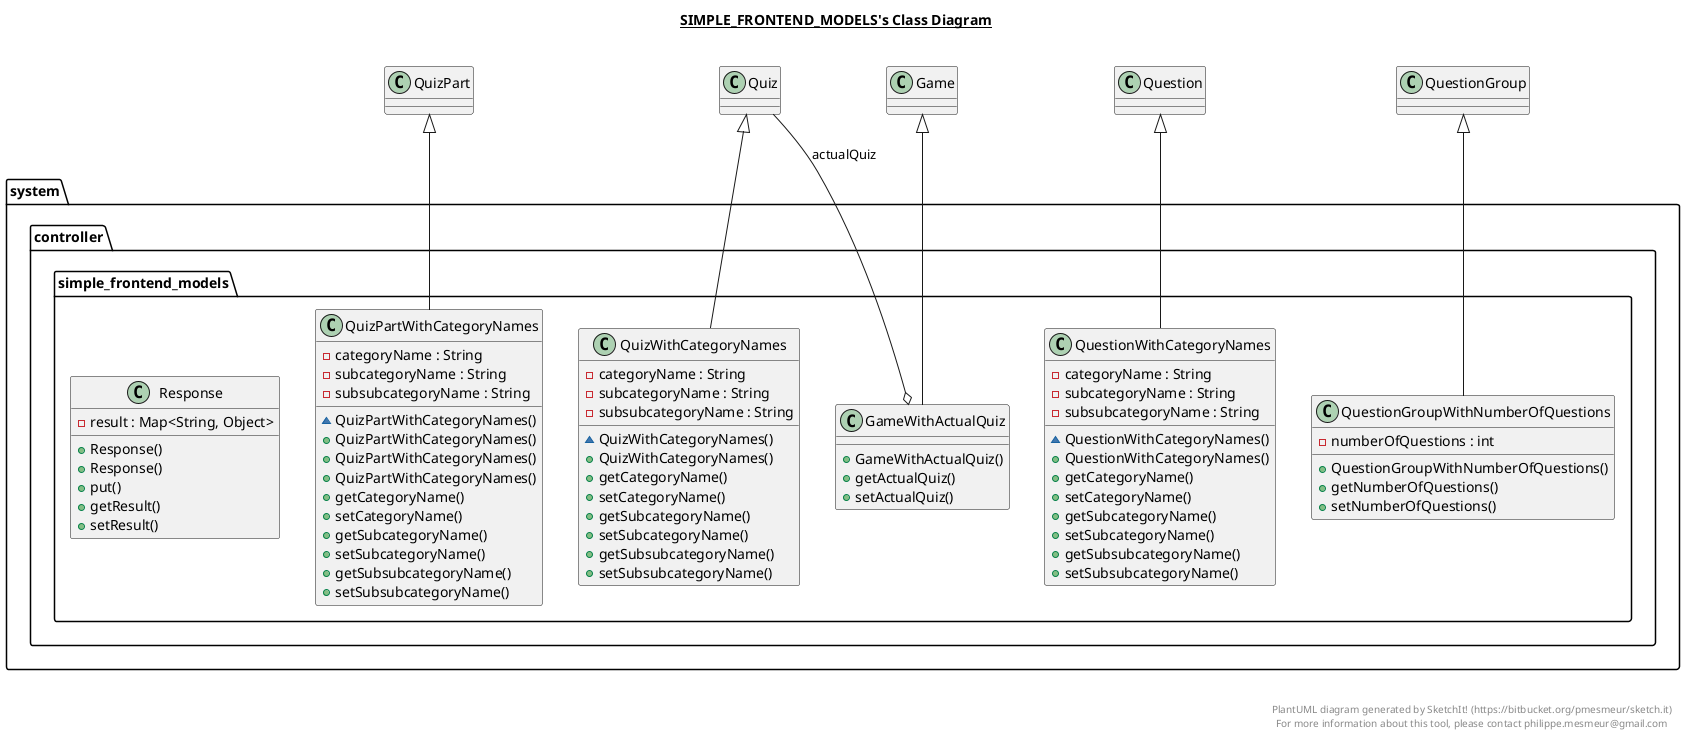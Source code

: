 @startuml

title __SIMPLE_FRONTEND_MODELS's Class Diagram__\n

  package system.controller {
    package system.controller.simple_frontend_models {
      class GameWithActualQuiz {
          + GameWithActualQuiz()
          + getActualQuiz()
          + setActualQuiz()
      }
    }
  }
  

  package system.controller {
    package system.controller.simple_frontend_models {
      class QuestionGroupWithNumberOfQuestions {
          - numberOfQuestions : int
          + QuestionGroupWithNumberOfQuestions()
          + getNumberOfQuestions()
          + setNumberOfQuestions()
      }
    }
  }
  

  package system.controller {
    package system.controller.simple_frontend_models {
      class QuestionWithCategoryNames {
          - categoryName : String
          - subcategoryName : String
          - subsubcategoryName : String
          ~ QuestionWithCategoryNames()
          + QuestionWithCategoryNames()
          + getCategoryName()
          + setCategoryName()
          + getSubcategoryName()
          + setSubcategoryName()
          + getSubsubcategoryName()
          + setSubsubcategoryName()
      }
    }
  }
  

  package system.controller {
    package system.controller.simple_frontend_models {
      class QuizPartWithCategoryNames {
          - categoryName : String
          - subcategoryName : String
          - subsubcategoryName : String
          ~ QuizPartWithCategoryNames()
          + QuizPartWithCategoryNames()
          + QuizPartWithCategoryNames()
          + QuizPartWithCategoryNames()
          + getCategoryName()
          + setCategoryName()
          + getSubcategoryName()
          + setSubcategoryName()
          + getSubsubcategoryName()
          + setSubsubcategoryName()
      }
    }
  }
  

  package system.controller {
    package system.controller.simple_frontend_models {
      class QuizWithCategoryNames {
          - categoryName : String
          - subcategoryName : String
          - subsubcategoryName : String
          ~ QuizWithCategoryNames()
          + QuizWithCategoryNames()
          + getCategoryName()
          + setCategoryName()
          + getSubcategoryName()
          + setSubcategoryName()
          + getSubsubcategoryName()
          + setSubsubcategoryName()
      }
    }
  }
  

  package system.controller {
    package system.controller.simple_frontend_models {
      class Response {
          - result : Map<String, Object>
          + Response()
          + Response()
          + put()
          + getResult()
          + setResult()
      }
    }
  }
  

  GameWithActualQuiz -up-|> Game
  GameWithActualQuiz o-- Quiz : actualQuiz
  QuestionGroupWithNumberOfQuestions -up-|> QuestionGroup
  QuestionWithCategoryNames -up-|> Question
  QuizPartWithCategoryNames -up-|> QuizPart
  QuizWithCategoryNames -up-|> Quiz


right footer


PlantUML diagram generated by SketchIt! (https://bitbucket.org/pmesmeur/sketch.it)
For more information about this tool, please contact philippe.mesmeur@gmail.com
endfooter

@enduml
